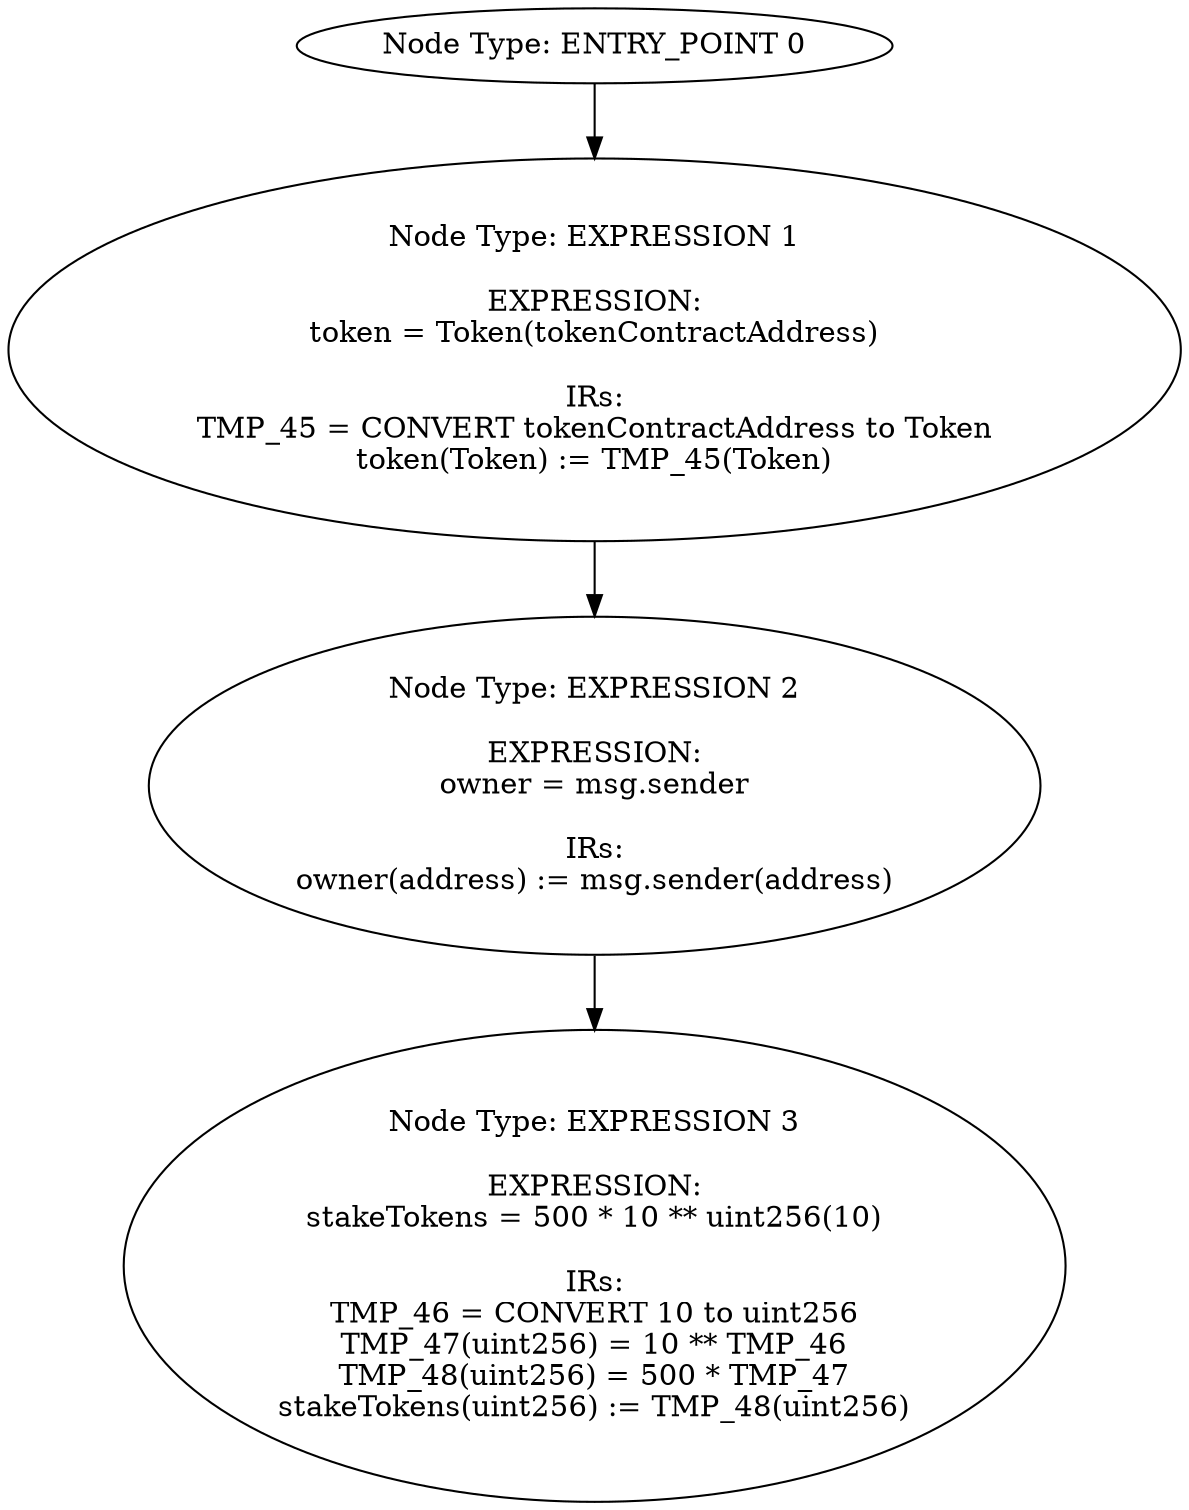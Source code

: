 digraph{
0[label="Node Type: ENTRY_POINT 0
"];
0->1;
1[label="Node Type: EXPRESSION 1

EXPRESSION:
token = Token(tokenContractAddress)

IRs:
TMP_45 = CONVERT tokenContractAddress to Token
token(Token) := TMP_45(Token)"];
1->2;
2[label="Node Type: EXPRESSION 2

EXPRESSION:
owner = msg.sender

IRs:
owner(address) := msg.sender(address)"];
2->3;
3[label="Node Type: EXPRESSION 3

EXPRESSION:
stakeTokens = 500 * 10 ** uint256(10)

IRs:
TMP_46 = CONVERT 10 to uint256
TMP_47(uint256) = 10 ** TMP_46
TMP_48(uint256) = 500 * TMP_47
stakeTokens(uint256) := TMP_48(uint256)"];
}
